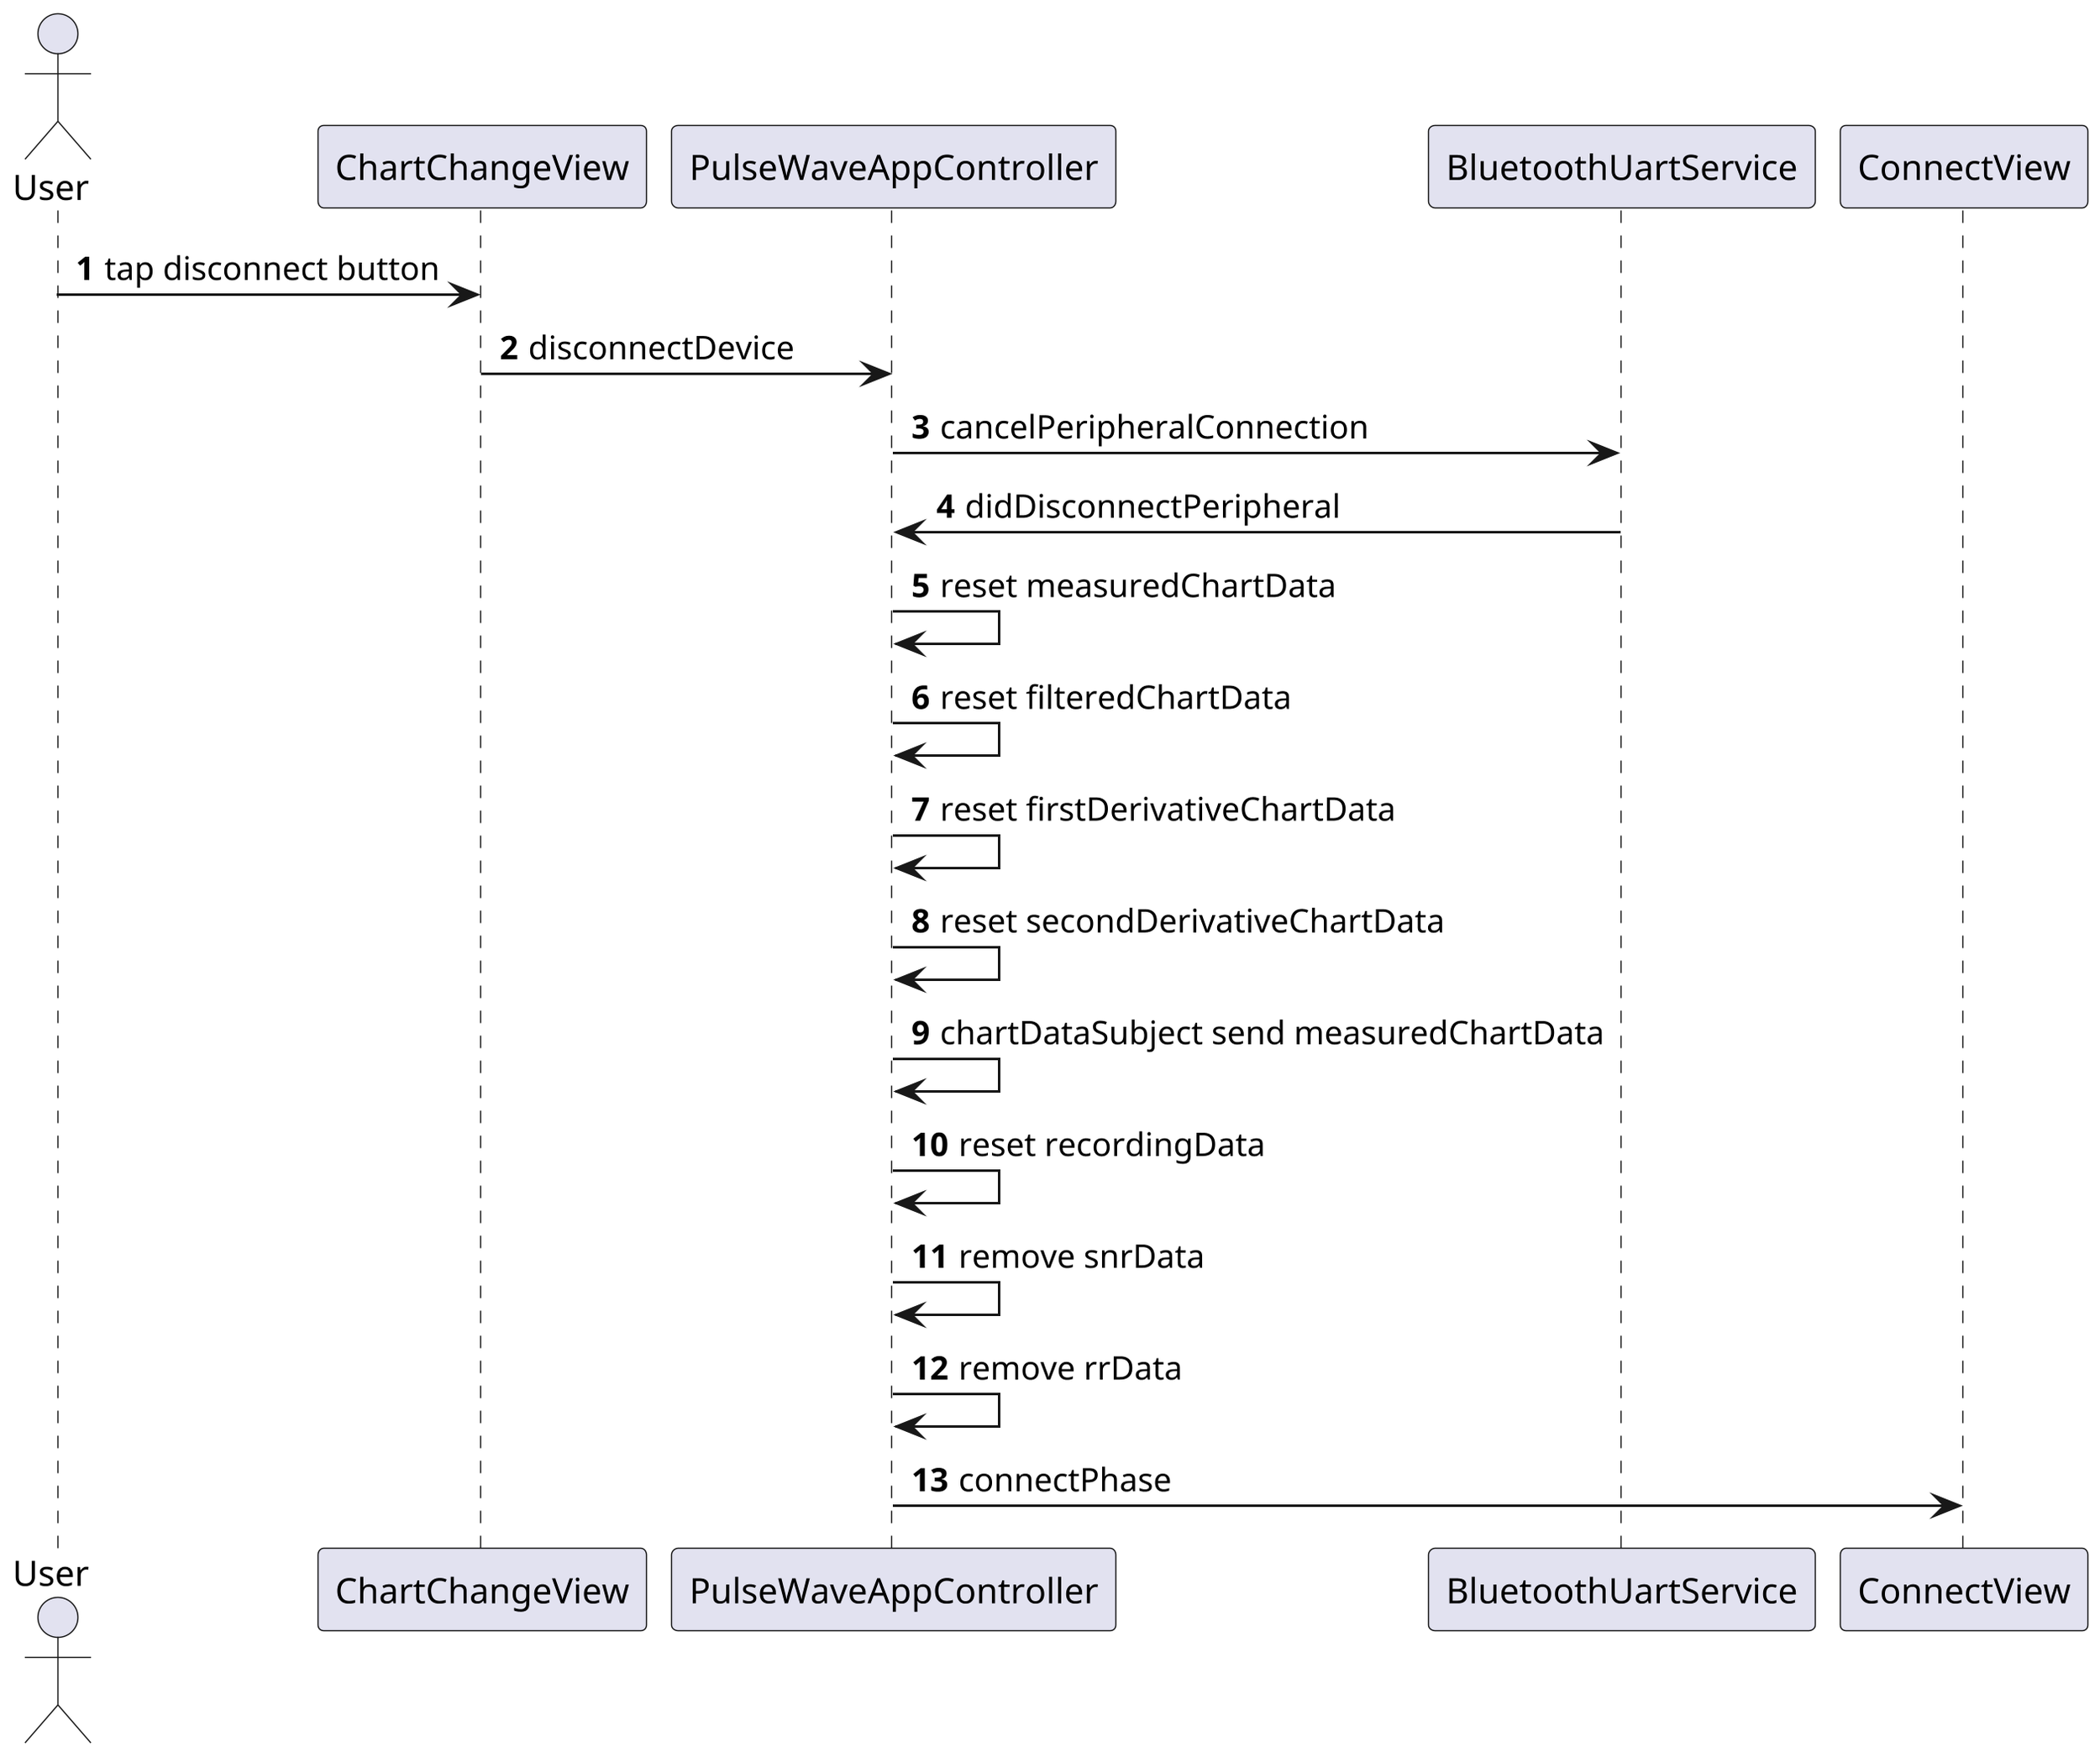 @startuml Disconnecting PulseWave

scale 3

autonumber
actor User as User

User -> ChartChangeView: tap disconnect button
ChartChangeView -> PulseWaveAppController: disconnectDevice
PulseWaveAppController -> BluetoothUartService: cancelPeripheralConnection
BluetoothUartService -> PulseWaveAppController: didDisconnectPeripheral
PulseWaveAppController -> PulseWaveAppController: reset measuredChartData
PulseWaveAppController -> PulseWaveAppController: reset filteredChartData
PulseWaveAppController -> PulseWaveAppController: reset firstDerivativeChartData
PulseWaveAppController -> PulseWaveAppController: reset secondDerivativeChartData
PulseWaveAppController -> PulseWaveAppController: chartDataSubject send measuredChartData
PulseWaveAppController -> PulseWaveAppController: reset recordingData
PulseWaveAppController -> PulseWaveAppController: remove snrData
PulseWaveAppController -> PulseWaveAppController: remove rrData
PulseWaveAppController -> ConnectView: connectPhase